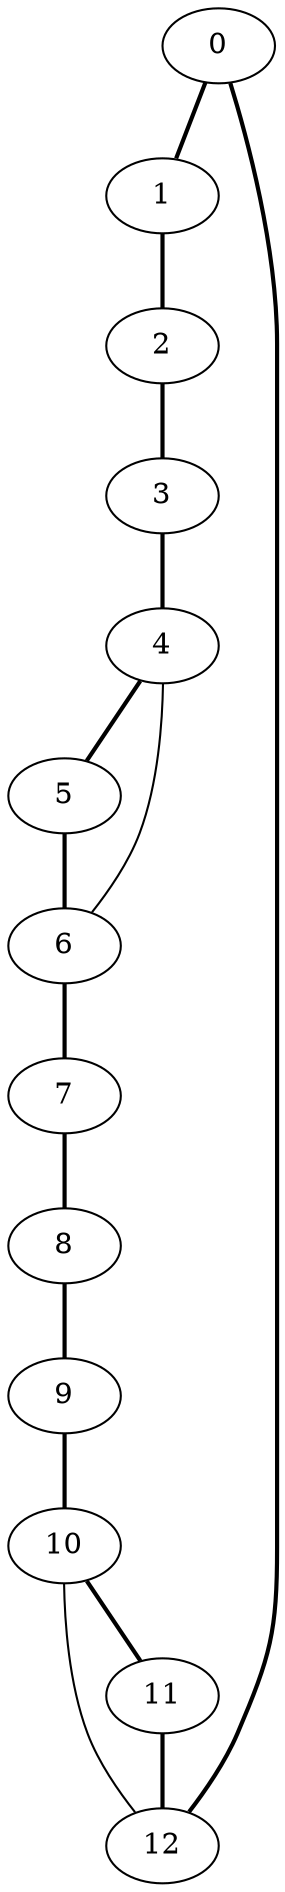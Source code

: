 //Inside of this graph is 3-connected
graph G {
0 [ pos = " 0.50,0.00!" ];
0 -- 1[style=bold];
0 -- 12[style=bold];
1 [ pos = " 0.44,0.23!" ];
1 -- 2[style=bold];
2 [ pos = " 0.28,0.41!" ];
2 -- 3[style=bold];
3 [ pos = " 0.06,0.50!" ];
3 -- 4[style=bold];
4 [ pos = " -0.18,0.47!" ];
4 -- 5[style=bold];
4 -- 6;
5 [ pos = " -0.37,0.33!" ];
5 -- 6[style=bold];
6 [ pos = " -0.49,0.12!" ];
6 -- 7[style=bold];
7 [ pos = " -0.49,-0.12!" ];
7 -- 8[style=bold];
8 [ pos = " -0.37,-0.33!" ];
8 -- 9[style=bold];
9 [ pos = " -0.18,-0.47!" ];
9 -- 10[style=bold];
10 [ pos = " 0.06,-0.50!" ];
10 -- 11[style=bold];
10 -- 12;
11 [ pos = " 0.28,-0.41!" ];
11 -- 12[style=bold];
12 [ pos = " 0.44,-0.23!" ];
}
